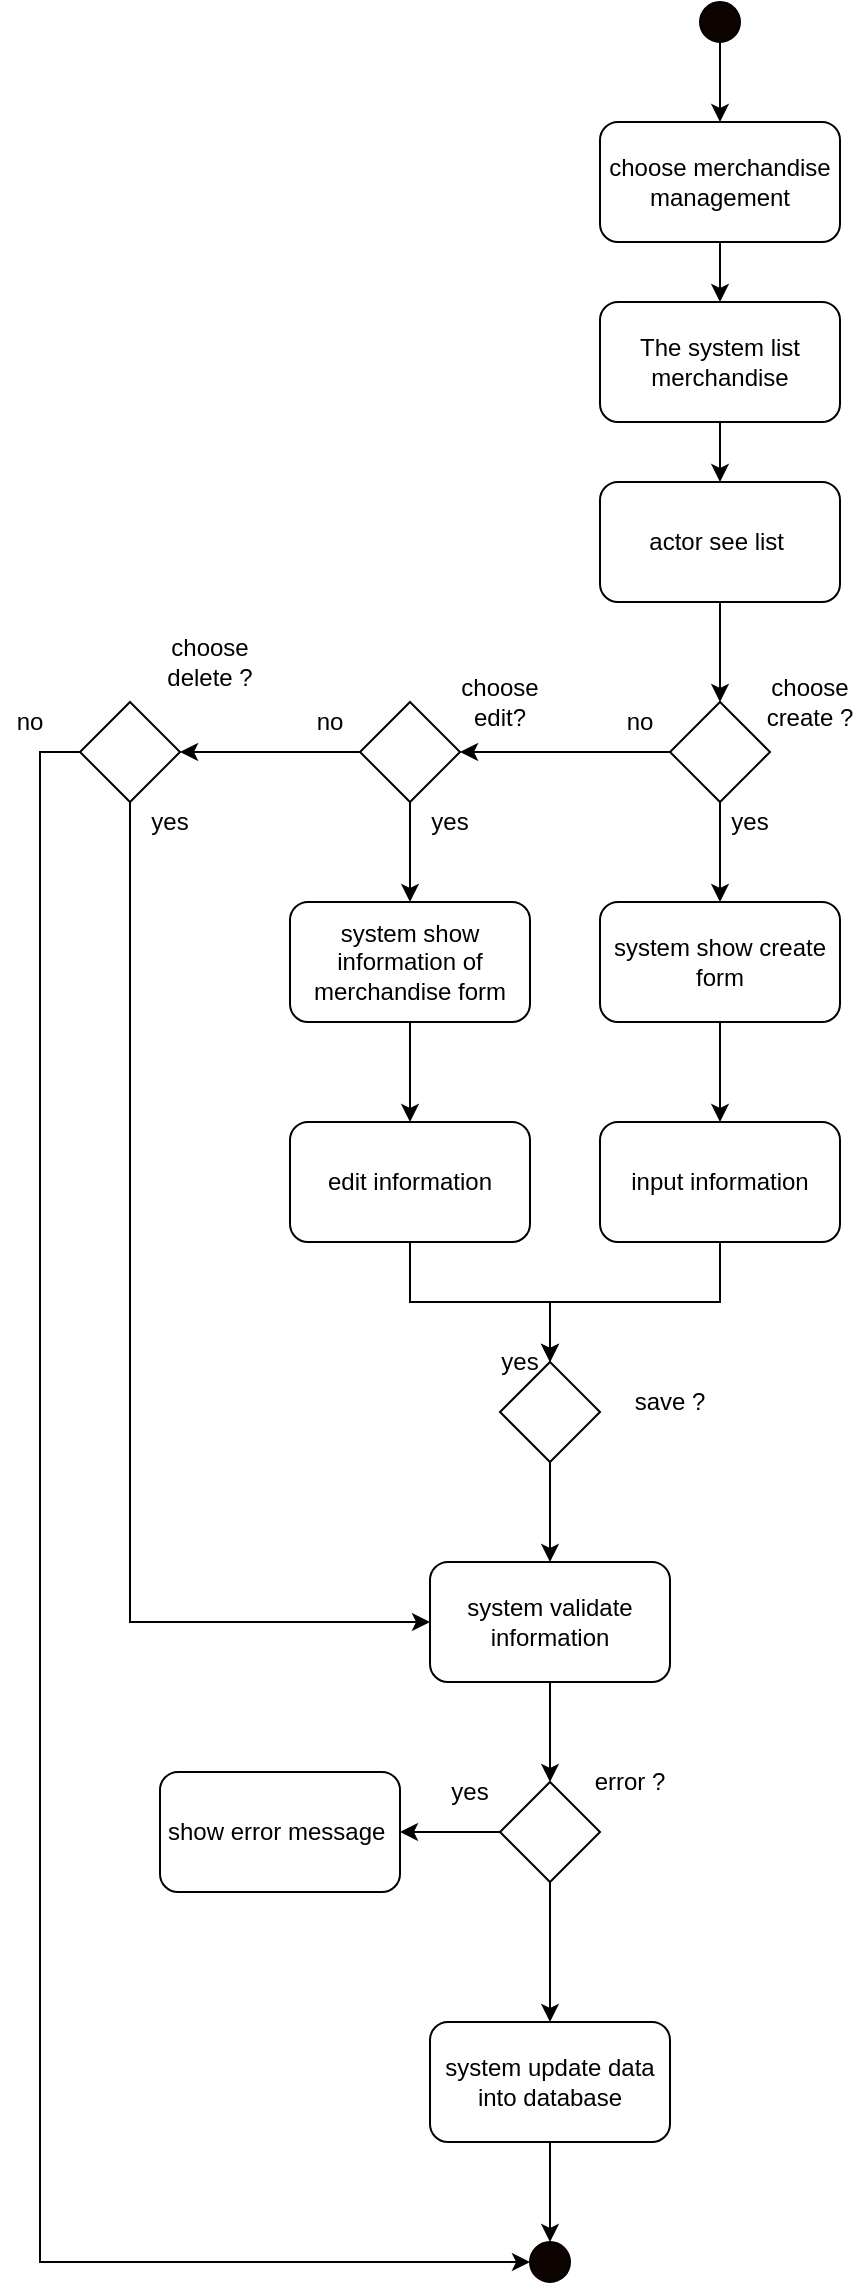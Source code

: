 <mxfile version="13.9.9" type="device"><diagram id="i9ab_nGuzuwCVo0lsEK3" name="Page-1"><mxGraphModel dx="1936" dy="806" grid="1" gridSize="10" guides="1" tooltips="1" connect="1" arrows="1" fold="1" page="1" pageScale="1" pageWidth="850" pageHeight="1100" math="0" shadow="0"><root><mxCell id="0"/><mxCell id="1" parent="0"/><mxCell id="2B0BKM7jCVwHoYpgVbus-28" style="edgeStyle=orthogonalEdgeStyle;rounded=0;orthogonalLoop=1;jettySize=auto;html=1;exitX=0.5;exitY=1;exitDx=0;exitDy=0;entryX=0.5;entryY=0;entryDx=0;entryDy=0;" parent="1" source="2B0BKM7jCVwHoYpgVbus-8" target="2B0BKM7jCVwHoYpgVbus-10" edge="1"><mxGeometry relative="1" as="geometry"/></mxCell><mxCell id="2B0BKM7jCVwHoYpgVbus-8" value="" style="ellipse;whiteSpace=wrap;html=1;aspect=fixed;fillColor=#0D0301;" parent="1" vertex="1"><mxGeometry x="270" y="250" width="20" height="20" as="geometry"/></mxCell><mxCell id="2B0BKM7jCVwHoYpgVbus-29" style="edgeStyle=orthogonalEdgeStyle;rounded=0;orthogonalLoop=1;jettySize=auto;html=1;exitX=0.5;exitY=1;exitDx=0;exitDy=0;entryX=0.5;entryY=0;entryDx=0;entryDy=0;" parent="1" source="2B0BKM7jCVwHoYpgVbus-10" target="2B0BKM7jCVwHoYpgVbus-11" edge="1"><mxGeometry relative="1" as="geometry"/></mxCell><mxCell id="2B0BKM7jCVwHoYpgVbus-10" value="choose merchandise management" style="rounded=1;whiteSpace=wrap;html=1;fillColor=#FFFFFF;" parent="1" vertex="1"><mxGeometry x="220" y="310" width="120" height="60" as="geometry"/></mxCell><mxCell id="2B0BKM7jCVwHoYpgVbus-30" style="edgeStyle=orthogonalEdgeStyle;rounded=0;orthogonalLoop=1;jettySize=auto;html=1;exitX=0.5;exitY=1;exitDx=0;exitDy=0;entryX=0.5;entryY=0;entryDx=0;entryDy=0;" parent="1" source="2B0BKM7jCVwHoYpgVbus-11" target="2B0BKM7jCVwHoYpgVbus-24" edge="1"><mxGeometry relative="1" as="geometry"/></mxCell><mxCell id="2B0BKM7jCVwHoYpgVbus-11" value="&lt;p class=&quot;MsoNormal&quot;&gt;The system list merchandise&lt;/p&gt;" style="rounded=1;whiteSpace=wrap;html=1;fillColor=#FFFFFF;" parent="1" vertex="1"><mxGeometry x="220" y="400" width="120" height="60" as="geometry"/></mxCell><mxCell id="TgtWLMXVt27f6PlXMwDo-3" style="edgeStyle=orthogonalEdgeStyle;rounded=0;orthogonalLoop=1;jettySize=auto;html=1;exitX=0.5;exitY=1;exitDx=0;exitDy=0;entryX=0.5;entryY=0;entryDx=0;entryDy=0;" parent="1" source="2B0BKM7jCVwHoYpgVbus-24" target="TgtWLMXVt27f6PlXMwDo-2" edge="1"><mxGeometry relative="1" as="geometry"/></mxCell><mxCell id="2B0BKM7jCVwHoYpgVbus-24" value="&lt;p class=&quot;MsoNormal&quot;&gt;actor see list&amp;nbsp;&lt;br&gt;&lt;/p&gt;" style="rounded=1;whiteSpace=wrap;html=1;fillColor=#FFFFFF;" parent="1" vertex="1"><mxGeometry x="220" y="490" width="120" height="60" as="geometry"/></mxCell><mxCell id="TgtWLMXVt27f6PlXMwDo-10" style="edgeStyle=orthogonalEdgeStyle;rounded=0;orthogonalLoop=1;jettySize=auto;html=1;exitX=0;exitY=0.5;exitDx=0;exitDy=0;entryX=1;entryY=0.5;entryDx=0;entryDy=0;" parent="1" source="TgtWLMXVt27f6PlXMwDo-2" target="TgtWLMXVt27f6PlXMwDo-5" edge="1"><mxGeometry relative="1" as="geometry"/></mxCell><mxCell id="TgtWLMXVt27f6PlXMwDo-17" style="edgeStyle=orthogonalEdgeStyle;rounded=0;orthogonalLoop=1;jettySize=auto;html=1;exitX=0.5;exitY=1;exitDx=0;exitDy=0;entryX=0.5;entryY=0;entryDx=0;entryDy=0;" parent="1" source="TgtWLMXVt27f6PlXMwDo-2" target="TgtWLMXVt27f6PlXMwDo-9" edge="1"><mxGeometry relative="1" as="geometry"/></mxCell><mxCell id="TgtWLMXVt27f6PlXMwDo-2" value="" style="rhombus;whiteSpace=wrap;html=1;" parent="1" vertex="1"><mxGeometry x="255" y="600" width="50" height="50" as="geometry"/></mxCell><mxCell id="TgtWLMXVt27f6PlXMwDo-4" value="choose create ?" style="text;html=1;strokeColor=none;fillColor=none;align=center;verticalAlign=middle;whiteSpace=wrap;rounded=0;" parent="1" vertex="1"><mxGeometry x="300" y="590" width="50" height="20" as="geometry"/></mxCell><mxCell id="TgtWLMXVt27f6PlXMwDo-11" style="edgeStyle=orthogonalEdgeStyle;rounded=0;orthogonalLoop=1;jettySize=auto;html=1;exitX=0;exitY=0.5;exitDx=0;exitDy=0;entryX=1;entryY=0.5;entryDx=0;entryDy=0;" parent="1" source="TgtWLMXVt27f6PlXMwDo-5" target="TgtWLMXVt27f6PlXMwDo-7" edge="1"><mxGeometry relative="1" as="geometry"/></mxCell><mxCell id="TgtWLMXVt27f6PlXMwDo-18" style="edgeStyle=orthogonalEdgeStyle;rounded=0;orthogonalLoop=1;jettySize=auto;html=1;exitX=0.5;exitY=1;exitDx=0;exitDy=0;entryX=0.5;entryY=0;entryDx=0;entryDy=0;" parent="1" source="TgtWLMXVt27f6PlXMwDo-5" target="TgtWLMXVt27f6PlXMwDo-14" edge="1"><mxGeometry relative="1" as="geometry"/></mxCell><mxCell id="TgtWLMXVt27f6PlXMwDo-5" value="" style="rhombus;whiteSpace=wrap;html=1;" parent="1" vertex="1"><mxGeometry x="100" y="600" width="50" height="50" as="geometry"/></mxCell><mxCell id="TgtWLMXVt27f6PlXMwDo-6" value="choose edit?" style="text;html=1;strokeColor=none;fillColor=none;align=center;verticalAlign=middle;whiteSpace=wrap;rounded=0;" parent="1" vertex="1"><mxGeometry x="145" y="590" width="50" height="20" as="geometry"/></mxCell><mxCell id="TgtWLMXVt27f6PlXMwDo-19" style="edgeStyle=orthogonalEdgeStyle;rounded=0;orthogonalLoop=1;jettySize=auto;html=1;exitX=0.5;exitY=1;exitDx=0;exitDy=0;entryX=0;entryY=0.5;entryDx=0;entryDy=0;" parent="1" source="TgtWLMXVt27f6PlXMwDo-7" target="TgtWLMXVt27f6PlXMwDo-28" edge="1"><mxGeometry relative="1" as="geometry"><mxPoint x="-15" y="700" as="targetPoint"/></mxGeometry></mxCell><mxCell id="TgtWLMXVt27f6PlXMwDo-45" style="edgeStyle=orthogonalEdgeStyle;rounded=0;orthogonalLoop=1;jettySize=auto;html=1;exitX=0;exitY=0.5;exitDx=0;exitDy=0;entryX=0;entryY=0.5;entryDx=0;entryDy=0;" parent="1" source="TgtWLMXVt27f6PlXMwDo-7" target="TgtWLMXVt27f6PlXMwDo-40" edge="1"><mxGeometry relative="1" as="geometry"/></mxCell><mxCell id="TgtWLMXVt27f6PlXMwDo-7" value="" style="rhombus;whiteSpace=wrap;html=1;" parent="1" vertex="1"><mxGeometry x="-40" y="600" width="50" height="50" as="geometry"/></mxCell><mxCell id="TgtWLMXVt27f6PlXMwDo-8" value="choose delete ?" style="text;html=1;strokeColor=none;fillColor=none;align=center;verticalAlign=middle;whiteSpace=wrap;rounded=0;" parent="1" vertex="1"><mxGeometry y="570" width="50" height="20" as="geometry"/></mxCell><mxCell id="TgtWLMXVt27f6PlXMwDo-24" style="edgeStyle=orthogonalEdgeStyle;rounded=0;orthogonalLoop=1;jettySize=auto;html=1;exitX=0.5;exitY=1;exitDx=0;exitDy=0;entryX=0.5;entryY=0;entryDx=0;entryDy=0;" parent="1" source="TgtWLMXVt27f6PlXMwDo-9" target="TgtWLMXVt27f6PlXMwDo-20" edge="1"><mxGeometry relative="1" as="geometry"/></mxCell><mxCell id="TgtWLMXVt27f6PlXMwDo-9" value="&lt;p class=&quot;MsoNormal&quot;&gt;system show create form&lt;br&gt;&lt;/p&gt;" style="rounded=1;whiteSpace=wrap;html=1;fillColor=#FFFFFF;" parent="1" vertex="1"><mxGeometry x="220" y="700" width="120" height="60" as="geometry"/></mxCell><mxCell id="TgtWLMXVt27f6PlXMwDo-12" value="no" style="text;html=1;strokeColor=none;fillColor=none;align=center;verticalAlign=middle;whiteSpace=wrap;rounded=0;" parent="1" vertex="1"><mxGeometry x="220" y="600" width="40" height="20" as="geometry"/></mxCell><mxCell id="TgtWLMXVt27f6PlXMwDo-13" value="no" style="text;html=1;strokeColor=none;fillColor=none;align=center;verticalAlign=middle;whiteSpace=wrap;rounded=0;" parent="1" vertex="1"><mxGeometry x="70" y="600" width="30" height="20" as="geometry"/></mxCell><mxCell id="TgtWLMXVt27f6PlXMwDo-37" style="edgeStyle=orthogonalEdgeStyle;rounded=0;orthogonalLoop=1;jettySize=auto;html=1;exitX=0.5;exitY=1;exitDx=0;exitDy=0;entryX=0.5;entryY=0;entryDx=0;entryDy=0;" parent="1" source="TgtWLMXVt27f6PlXMwDo-14" target="TgtWLMXVt27f6PlXMwDo-21" edge="1"><mxGeometry relative="1" as="geometry"/></mxCell><mxCell id="TgtWLMXVt27f6PlXMwDo-14" value="&lt;p class=&quot;MsoNormal&quot;&gt;system show information of merchandise form&lt;br&gt;&lt;/p&gt;" style="rounded=1;whiteSpace=wrap;html=1;fillColor=#FFFFFF;" parent="1" vertex="1"><mxGeometry x="65" y="700" width="120" height="60" as="geometry"/></mxCell><mxCell id="TgtWLMXVt27f6PlXMwDo-16" value="no" style="text;html=1;strokeColor=none;fillColor=none;align=center;verticalAlign=middle;whiteSpace=wrap;rounded=0;" parent="1" vertex="1"><mxGeometry x="-80" y="600" width="30" height="20" as="geometry"/></mxCell><mxCell id="TgtWLMXVt27f6PlXMwDo-25" style="edgeStyle=orthogonalEdgeStyle;rounded=0;orthogonalLoop=1;jettySize=auto;html=1;exitX=0.5;exitY=1;exitDx=0;exitDy=0;entryX=0.5;entryY=0;entryDx=0;entryDy=0;" parent="1" source="TgtWLMXVt27f6PlXMwDo-20" target="TgtWLMXVt27f6PlXMwDo-22" edge="1"><mxGeometry relative="1" as="geometry"/></mxCell><mxCell id="TgtWLMXVt27f6PlXMwDo-20" value="&lt;p class=&quot;MsoNormal&quot;&gt;input information&lt;br&gt;&lt;/p&gt;" style="rounded=1;whiteSpace=wrap;html=1;fillColor=#FFFFFF;" parent="1" vertex="1"><mxGeometry x="220" y="810" width="120" height="60" as="geometry"/></mxCell><mxCell id="TgtWLMXVt27f6PlXMwDo-26" style="edgeStyle=orthogonalEdgeStyle;rounded=0;orthogonalLoop=1;jettySize=auto;html=1;exitX=0.5;exitY=1;exitDx=0;exitDy=0;" parent="1" source="TgtWLMXVt27f6PlXMwDo-21" target="TgtWLMXVt27f6PlXMwDo-22" edge="1"><mxGeometry relative="1" as="geometry"><mxPoint x="190" y="930" as="targetPoint"/></mxGeometry></mxCell><mxCell id="TgtWLMXVt27f6PlXMwDo-21" value="&lt;p class=&quot;MsoNormal&quot;&gt;edit information&lt;br&gt;&lt;/p&gt;" style="rounded=1;whiteSpace=wrap;html=1;fillColor=#FFFFFF;" parent="1" vertex="1"><mxGeometry x="65" y="810" width="120" height="60" as="geometry"/></mxCell><mxCell id="TgtWLMXVt27f6PlXMwDo-29" style="edgeStyle=orthogonalEdgeStyle;rounded=0;orthogonalLoop=1;jettySize=auto;html=1;exitX=0.5;exitY=1;exitDx=0;exitDy=0;entryX=0.5;entryY=0;entryDx=0;entryDy=0;" parent="1" source="TgtWLMXVt27f6PlXMwDo-22" target="TgtWLMXVt27f6PlXMwDo-28" edge="1"><mxGeometry relative="1" as="geometry"/></mxCell><mxCell id="TgtWLMXVt27f6PlXMwDo-22" value="" style="rhombus;whiteSpace=wrap;html=1;" parent="1" vertex="1"><mxGeometry x="170" y="930" width="50" height="50" as="geometry"/></mxCell><mxCell id="TgtWLMXVt27f6PlXMwDo-23" value="save ?" style="text;html=1;strokeColor=none;fillColor=none;align=center;verticalAlign=middle;whiteSpace=wrap;rounded=0;" parent="1" vertex="1"><mxGeometry x="230" y="940" width="50" height="20" as="geometry"/></mxCell><mxCell id="TgtWLMXVt27f6PlXMwDo-31" style="edgeStyle=orthogonalEdgeStyle;rounded=0;orthogonalLoop=1;jettySize=auto;html=1;exitX=0.5;exitY=1;exitDx=0;exitDy=0;" parent="1" source="TgtWLMXVt27f6PlXMwDo-28" target="TgtWLMXVt27f6PlXMwDo-30" edge="1"><mxGeometry relative="1" as="geometry"/></mxCell><mxCell id="TgtWLMXVt27f6PlXMwDo-28" value="&lt;p class=&quot;MsoNormal&quot;&gt;system validate information&lt;br&gt;&lt;/p&gt;" style="rounded=1;whiteSpace=wrap;html=1;fillColor=#FFFFFF;" parent="1" vertex="1"><mxGeometry x="135" y="1030" width="120" height="60" as="geometry"/></mxCell><mxCell id="TgtWLMXVt27f6PlXMwDo-34" style="edgeStyle=orthogonalEdgeStyle;rounded=0;orthogonalLoop=1;jettySize=auto;html=1;exitX=0;exitY=0.5;exitDx=0;exitDy=0;entryX=1;entryY=0.5;entryDx=0;entryDy=0;" parent="1" source="TgtWLMXVt27f6PlXMwDo-30" target="TgtWLMXVt27f6PlXMwDo-33" edge="1"><mxGeometry relative="1" as="geometry"/></mxCell><mxCell id="TgtWLMXVt27f6PlXMwDo-39" style="edgeStyle=orthogonalEdgeStyle;rounded=0;orthogonalLoop=1;jettySize=auto;html=1;exitX=0.5;exitY=1;exitDx=0;exitDy=0;" parent="1" source="TgtWLMXVt27f6PlXMwDo-30" target="TgtWLMXVt27f6PlXMwDo-38" edge="1"><mxGeometry relative="1" as="geometry"/></mxCell><mxCell id="TgtWLMXVt27f6PlXMwDo-30" value="" style="rhombus;whiteSpace=wrap;html=1;" parent="1" vertex="1"><mxGeometry x="170" y="1140" width="50" height="50" as="geometry"/></mxCell><mxCell id="TgtWLMXVt27f6PlXMwDo-32" value="error ?" style="text;html=1;strokeColor=none;fillColor=none;align=center;verticalAlign=middle;whiteSpace=wrap;rounded=0;" parent="1" vertex="1"><mxGeometry x="210" y="1130" width="50" height="20" as="geometry"/></mxCell><mxCell id="TgtWLMXVt27f6PlXMwDo-33" value="&lt;p class=&quot;MsoNormal&quot;&gt;show error message&amp;nbsp;&lt;br&gt;&lt;/p&gt;" style="rounded=1;whiteSpace=wrap;html=1;fillColor=#FFFFFF;" parent="1" vertex="1"><mxGeometry y="1135" width="120" height="60" as="geometry"/></mxCell><mxCell id="TgtWLMXVt27f6PlXMwDo-35" value="yes" style="text;html=1;strokeColor=none;fillColor=none;align=center;verticalAlign=middle;whiteSpace=wrap;rounded=0;" parent="1" vertex="1"><mxGeometry x="140" y="1135" width="30" height="20" as="geometry"/></mxCell><mxCell id="TgtWLMXVt27f6PlXMwDo-36" value="yes" style="text;html=1;strokeColor=none;fillColor=none;align=center;verticalAlign=middle;whiteSpace=wrap;rounded=0;" parent="1" vertex="1"><mxGeometry x="165" y="920" width="30" height="20" as="geometry"/></mxCell><mxCell id="TgtWLMXVt27f6PlXMwDo-41" style="edgeStyle=orthogonalEdgeStyle;rounded=0;orthogonalLoop=1;jettySize=auto;html=1;exitX=0.5;exitY=1;exitDx=0;exitDy=0;entryX=0.5;entryY=0;entryDx=0;entryDy=0;" parent="1" source="TgtWLMXVt27f6PlXMwDo-38" target="TgtWLMXVt27f6PlXMwDo-40" edge="1"><mxGeometry relative="1" as="geometry"/></mxCell><mxCell id="TgtWLMXVt27f6PlXMwDo-38" value="&lt;p class=&quot;MsoNormal&quot;&gt;system update data into database&lt;br&gt;&lt;/p&gt;" style="rounded=1;whiteSpace=wrap;html=1;fillColor=#FFFFFF;" parent="1" vertex="1"><mxGeometry x="135" y="1260" width="120" height="60" as="geometry"/></mxCell><mxCell id="TgtWLMXVt27f6PlXMwDo-40" value="" style="ellipse;whiteSpace=wrap;html=1;aspect=fixed;fillColor=#0D0301;" parent="1" vertex="1"><mxGeometry x="185" y="1370" width="20" height="20" as="geometry"/></mxCell><mxCell id="TgtWLMXVt27f6PlXMwDo-42" value="yes" style="text;html=1;strokeColor=none;fillColor=none;align=center;verticalAlign=middle;whiteSpace=wrap;rounded=0;" parent="1" vertex="1"><mxGeometry x="-10" y="650" width="30" height="20" as="geometry"/></mxCell><mxCell id="TgtWLMXVt27f6PlXMwDo-43" value="yes" style="text;html=1;strokeColor=none;fillColor=none;align=center;verticalAlign=middle;whiteSpace=wrap;rounded=0;" parent="1" vertex="1"><mxGeometry x="130" y="650" width="30" height="20" as="geometry"/></mxCell><mxCell id="TgtWLMXVt27f6PlXMwDo-44" value="yes" style="text;html=1;strokeColor=none;fillColor=none;align=center;verticalAlign=middle;whiteSpace=wrap;rounded=0;" parent="1" vertex="1"><mxGeometry x="280" y="650" width="30" height="20" as="geometry"/></mxCell></root></mxGraphModel></diagram></mxfile>